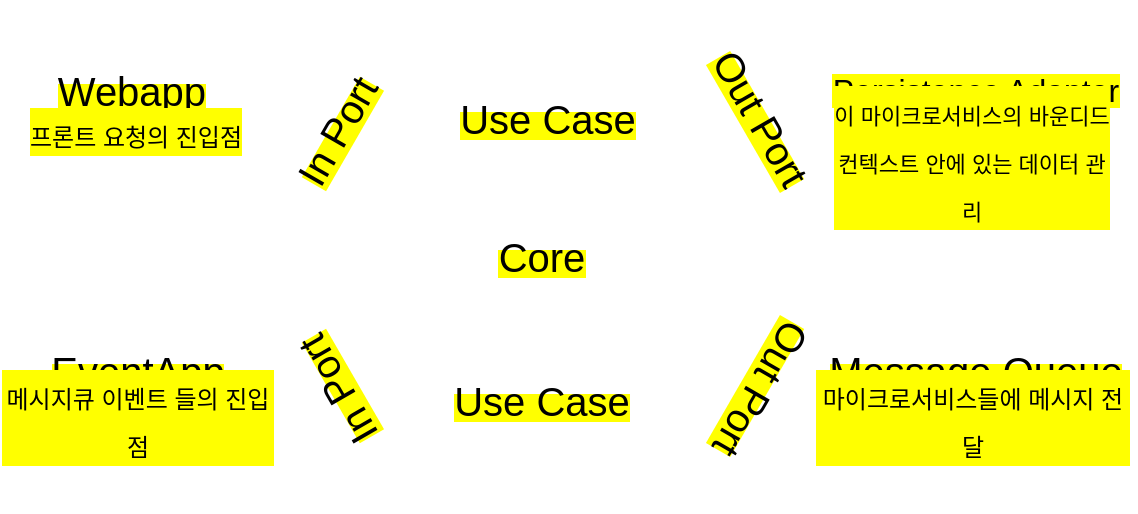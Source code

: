 <mxfile version="16.5.6" type="github">
  <diagram id="ahTeSWvd6d3z_KSurXjD" name="Page-1">
    <mxGraphModel dx="1175" dy="721" grid="1" gridSize="10" guides="1" tooltips="1" connect="1" arrows="1" fold="1" page="1" pageScale="1" pageWidth="850" pageHeight="1100" math="0" shadow="0">
      <root>
        <mxCell id="0" />
        <mxCell id="1" parent="0" />
        <mxCell id="jsW5Lj-fcAA0XNfjMqnU-1" value="" style="shape=image;verticalLabelPosition=bottom;labelBackgroundColor=default;verticalAlign=top;aspect=fixed;imageAspect=0;image=https://reflectoring.io/images/posts/spring-hexagonal/hexagonal-architecture_hu6764515d7030d45af6f7f498c79e292b_50897_956x0_resize_box_3.png;" vertex="1" parent="1">
          <mxGeometry x="100" y="150" width="520" height="256" as="geometry" />
        </mxCell>
        <mxCell id="jsW5Lj-fcAA0XNfjMqnU-2" value="&lt;span style=&quot;background-color: rgb(255 , 255 , 0)&quot;&gt;&lt;font style=&quot;font-size: 20px&quot;&gt;Core&lt;/font&gt;&lt;/span&gt;" style="text;html=1;strokeColor=none;fillColor=none;align=center;verticalAlign=middle;whiteSpace=wrap;rounded=0;" vertex="1" parent="1">
          <mxGeometry x="325" y="263" width="60" height="30" as="geometry" />
        </mxCell>
        <mxCell id="jsW5Lj-fcAA0XNfjMqnU-3" value="&lt;span style=&quot;background-color: rgb(255 , 255 , 0)&quot;&gt;&lt;font style=&quot;font-size: 20px&quot;&gt;Use Case&lt;/font&gt;&lt;/span&gt;" style="text;html=1;strokeColor=none;fillColor=none;align=center;verticalAlign=middle;whiteSpace=wrap;rounded=0;" vertex="1" parent="1">
          <mxGeometry x="313" y="194" width="90" height="30" as="geometry" />
        </mxCell>
        <mxCell id="jsW5Lj-fcAA0XNfjMqnU-4" value="&lt;span style=&quot;background-color: rgb(255 , 255 , 0)&quot;&gt;&lt;font style=&quot;font-size: 20px&quot;&gt;Use Case&lt;/font&gt;&lt;/span&gt;" style="text;html=1;strokeColor=none;fillColor=none;align=center;verticalAlign=middle;whiteSpace=wrap;rounded=0;" vertex="1" parent="1">
          <mxGeometry x="310" y="335" width="90" height="30" as="geometry" />
        </mxCell>
        <mxCell id="jsW5Lj-fcAA0XNfjMqnU-5" value="&lt;span style=&quot;background-color: rgb(255 , 255 , 0)&quot;&gt;&lt;font style=&quot;font-size: 20px&quot;&gt;Out Port&lt;/font&gt;&lt;/span&gt;" style="text;html=1;strokeColor=none;fillColor=none;align=center;verticalAlign=middle;whiteSpace=wrap;rounded=0;rotation=60;" vertex="1" parent="1">
          <mxGeometry x="420" y="194" width="90" height="30" as="geometry" />
        </mxCell>
        <mxCell id="jsW5Lj-fcAA0XNfjMqnU-6" value="&lt;span style=&quot;background-color: rgb(255 , 255 , 0)&quot;&gt;&lt;font style=&quot;font-size: 20px&quot;&gt;Out Port&lt;/font&gt;&lt;/span&gt;" style="text;html=1;strokeColor=none;fillColor=none;align=center;verticalAlign=middle;whiteSpace=wrap;rounded=0;rotation=-240;" vertex="1" parent="1">
          <mxGeometry x="420" y="330" width="90" height="30" as="geometry" />
        </mxCell>
        <mxCell id="jsW5Lj-fcAA0XNfjMqnU-7" value="&lt;span style=&quot;background-color: rgb(255 , 255 , 0)&quot;&gt;&lt;font style=&quot;font-size: 20px&quot;&gt;In Port&lt;br&gt;&lt;/font&gt;&lt;/span&gt;" style="text;html=1;strokeColor=none;fillColor=none;align=center;verticalAlign=middle;whiteSpace=wrap;rounded=0;rotation=-120;" vertex="1" parent="1">
          <mxGeometry x="207" y="330" width="90" height="30" as="geometry" />
        </mxCell>
        <mxCell id="jsW5Lj-fcAA0XNfjMqnU-8" value="&lt;span style=&quot;background-color: rgb(255 , 255 , 0)&quot;&gt;&lt;font style=&quot;font-size: 20px&quot;&gt;In Port&lt;br&gt;&lt;/font&gt;&lt;/span&gt;" style="text;html=1;strokeColor=none;fillColor=none;align=center;verticalAlign=middle;whiteSpace=wrap;rounded=0;rotation=-60;" vertex="1" parent="1">
          <mxGeometry x="207" y="200" width="90" height="30" as="geometry" />
        </mxCell>
        <mxCell id="jsW5Lj-fcAA0XNfjMqnU-9" value="&lt;span style=&quot;background-color: rgb(255 , 255 , 0)&quot;&gt;&lt;font style=&quot;font-size: 20px&quot;&gt;Webapp&lt;/font&gt;&lt;/span&gt;" style="text;html=1;strokeColor=none;fillColor=none;align=center;verticalAlign=middle;whiteSpace=wrap;rounded=0;" vertex="1" parent="1">
          <mxGeometry x="100" y="180" width="100" height="30" as="geometry" />
        </mxCell>
        <mxCell id="jsW5Lj-fcAA0XNfjMqnU-10" value="&lt;span style=&quot;background-color: rgb(255 , 255 , 0)&quot;&gt;&lt;font style=&quot;font-size: 20px&quot;&gt;EventApp&lt;/font&gt;&lt;/span&gt;" style="text;html=1;strokeColor=none;fillColor=none;align=center;verticalAlign=middle;whiteSpace=wrap;rounded=0;" vertex="1" parent="1">
          <mxGeometry x="103" y="320" width="100" height="30" as="geometry" />
        </mxCell>
        <mxCell id="jsW5Lj-fcAA0XNfjMqnU-11" value="&lt;span style=&quot;font-size: 12px&quot;&gt;프론트 요청의 진입점&lt;/span&gt;" style="text;html=1;strokeColor=none;fillColor=none;align=center;verticalAlign=middle;whiteSpace=wrap;rounded=0;labelBackgroundColor=#FFFF00;fontSize=20;" vertex="1" parent="1">
          <mxGeometry x="97" y="200" width="110" height="30" as="geometry" />
        </mxCell>
        <mxCell id="jsW5Lj-fcAA0XNfjMqnU-12" value="&lt;font style=&quot;font-size: 12px&quot;&gt;메시지큐 이벤트 들의 진입점&lt;/font&gt;" style="text;html=1;strokeColor=none;fillColor=none;align=center;verticalAlign=middle;whiteSpace=wrap;rounded=0;labelBackgroundColor=#FFFF00;fontSize=20;" vertex="1" parent="1">
          <mxGeometry x="84" y="343" width="138" height="30" as="geometry" />
        </mxCell>
        <mxCell id="jsW5Lj-fcAA0XNfjMqnU-13" value="&lt;span style=&quot;font-size: 16px ; background-color: rgb(255 , 255 , 0)&quot;&gt;Persistence Adapter&lt;/span&gt;" style="text;html=1;strokeColor=none;fillColor=none;align=center;verticalAlign=middle;whiteSpace=wrap;rounded=0;" vertex="1" parent="1">
          <mxGeometry x="492" y="180" width="160" height="30" as="geometry" />
        </mxCell>
        <mxCell id="jsW5Lj-fcAA0XNfjMqnU-14" value="&lt;span style=&quot;background-color: rgb(255 , 255 , 0)&quot;&gt;&lt;font style=&quot;font-size: 20px&quot;&gt;Message Queue&lt;/font&gt;&lt;/span&gt;" style="text;html=1;strokeColor=none;fillColor=none;align=center;verticalAlign=middle;whiteSpace=wrap;rounded=0;" vertex="1" parent="1">
          <mxGeometry x="492" y="310" width="160" height="50" as="geometry" />
        </mxCell>
        <mxCell id="jsW5Lj-fcAA0XNfjMqnU-15" value="&lt;span style=&quot;font-size: 12px&quot;&gt;마이크로서비스들에 메시지 전달&lt;/span&gt;" style="text;html=1;strokeColor=none;fillColor=none;align=center;verticalAlign=middle;whiteSpace=wrap;rounded=0;labelBackgroundColor=#FFFF00;fontSize=20;" vertex="1" parent="1">
          <mxGeometry x="491" y="343" width="159" height="30" as="geometry" />
        </mxCell>
        <mxCell id="jsW5Lj-fcAA0XNfjMqnU-16" value="&lt;font style=&quot;font-size: 11px&quot;&gt;이 마이크로서비스의 바운디드컨텍스트 안에 있는 데이터 관리&lt;/font&gt;" style="text;html=1;strokeColor=none;fillColor=none;align=center;verticalAlign=middle;whiteSpace=wrap;rounded=0;labelBackgroundColor=#FFFF00;fontSize=20;" vertex="1" parent="1">
          <mxGeometry x="500" y="203" width="140" height="50" as="geometry" />
        </mxCell>
      </root>
    </mxGraphModel>
  </diagram>
</mxfile>
